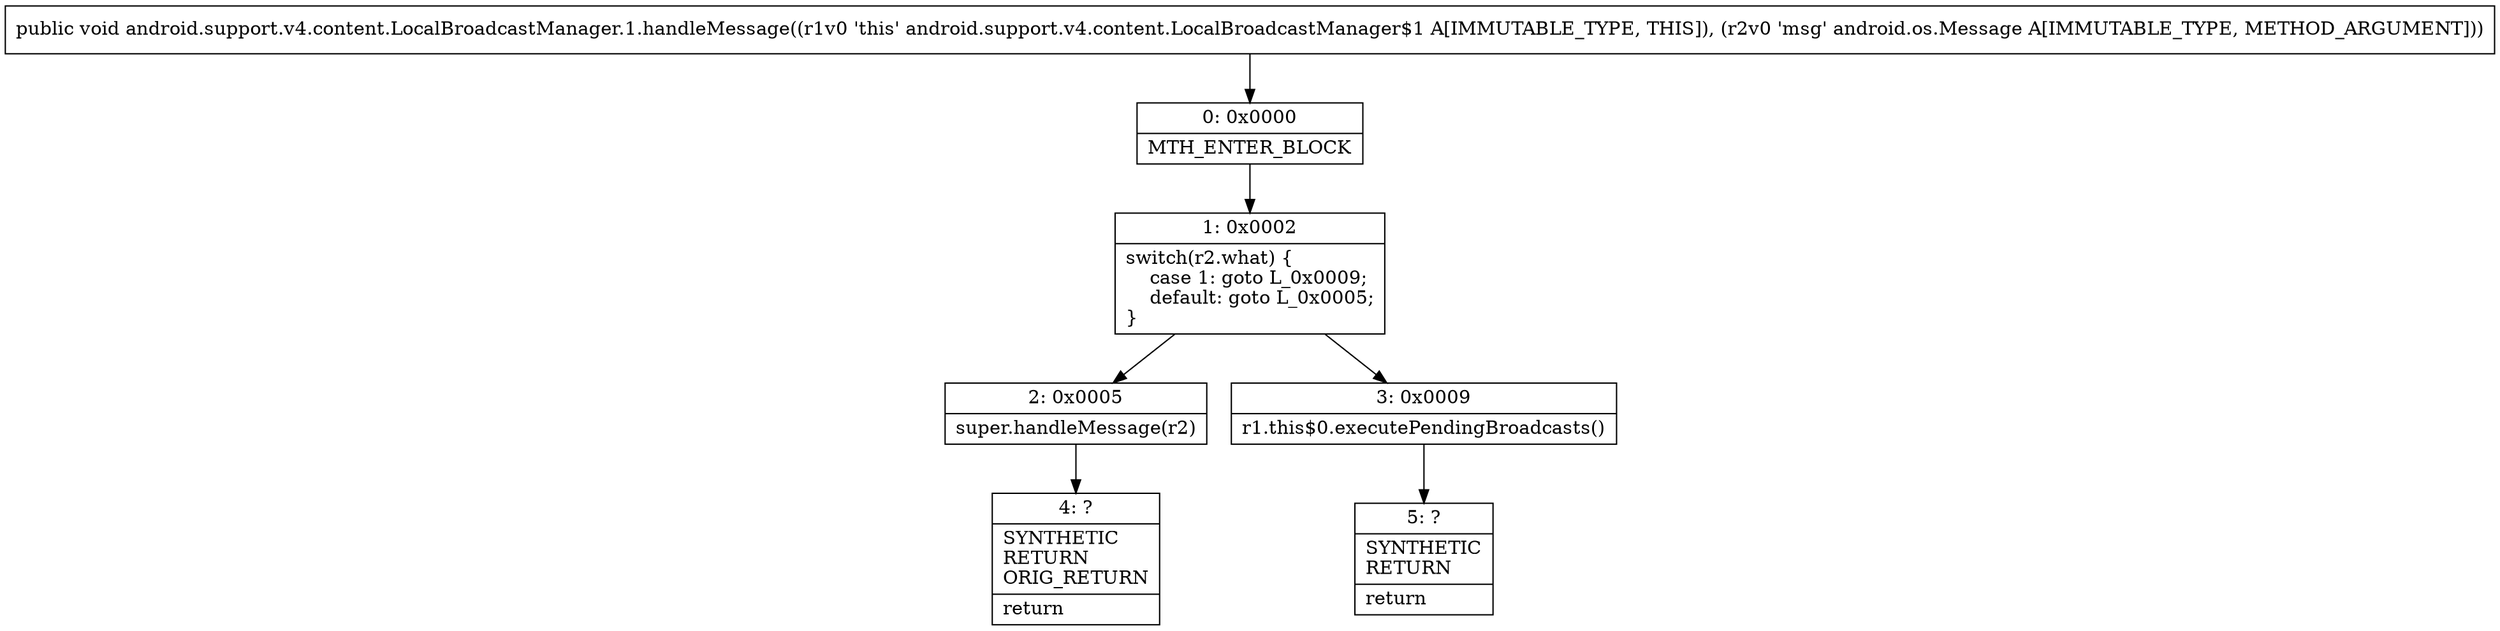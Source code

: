 digraph "CFG forandroid.support.v4.content.LocalBroadcastManager.1.handleMessage(Landroid\/os\/Message;)V" {
Node_0 [shape=record,label="{0\:\ 0x0000|MTH_ENTER_BLOCK\l}"];
Node_1 [shape=record,label="{1\:\ 0x0002|switch(r2.what) \{\l    case 1: goto L_0x0009;\l    default: goto L_0x0005;\l\}\l}"];
Node_2 [shape=record,label="{2\:\ 0x0005|super.handleMessage(r2)\l}"];
Node_3 [shape=record,label="{3\:\ 0x0009|r1.this$0.executePendingBroadcasts()\l}"];
Node_4 [shape=record,label="{4\:\ ?|SYNTHETIC\lRETURN\lORIG_RETURN\l|return\l}"];
Node_5 [shape=record,label="{5\:\ ?|SYNTHETIC\lRETURN\l|return\l}"];
MethodNode[shape=record,label="{public void android.support.v4.content.LocalBroadcastManager.1.handleMessage((r1v0 'this' android.support.v4.content.LocalBroadcastManager$1 A[IMMUTABLE_TYPE, THIS]), (r2v0 'msg' android.os.Message A[IMMUTABLE_TYPE, METHOD_ARGUMENT])) }"];
MethodNode -> Node_0;
Node_0 -> Node_1;
Node_1 -> Node_2;
Node_1 -> Node_3;
Node_2 -> Node_4;
Node_3 -> Node_5;
}

